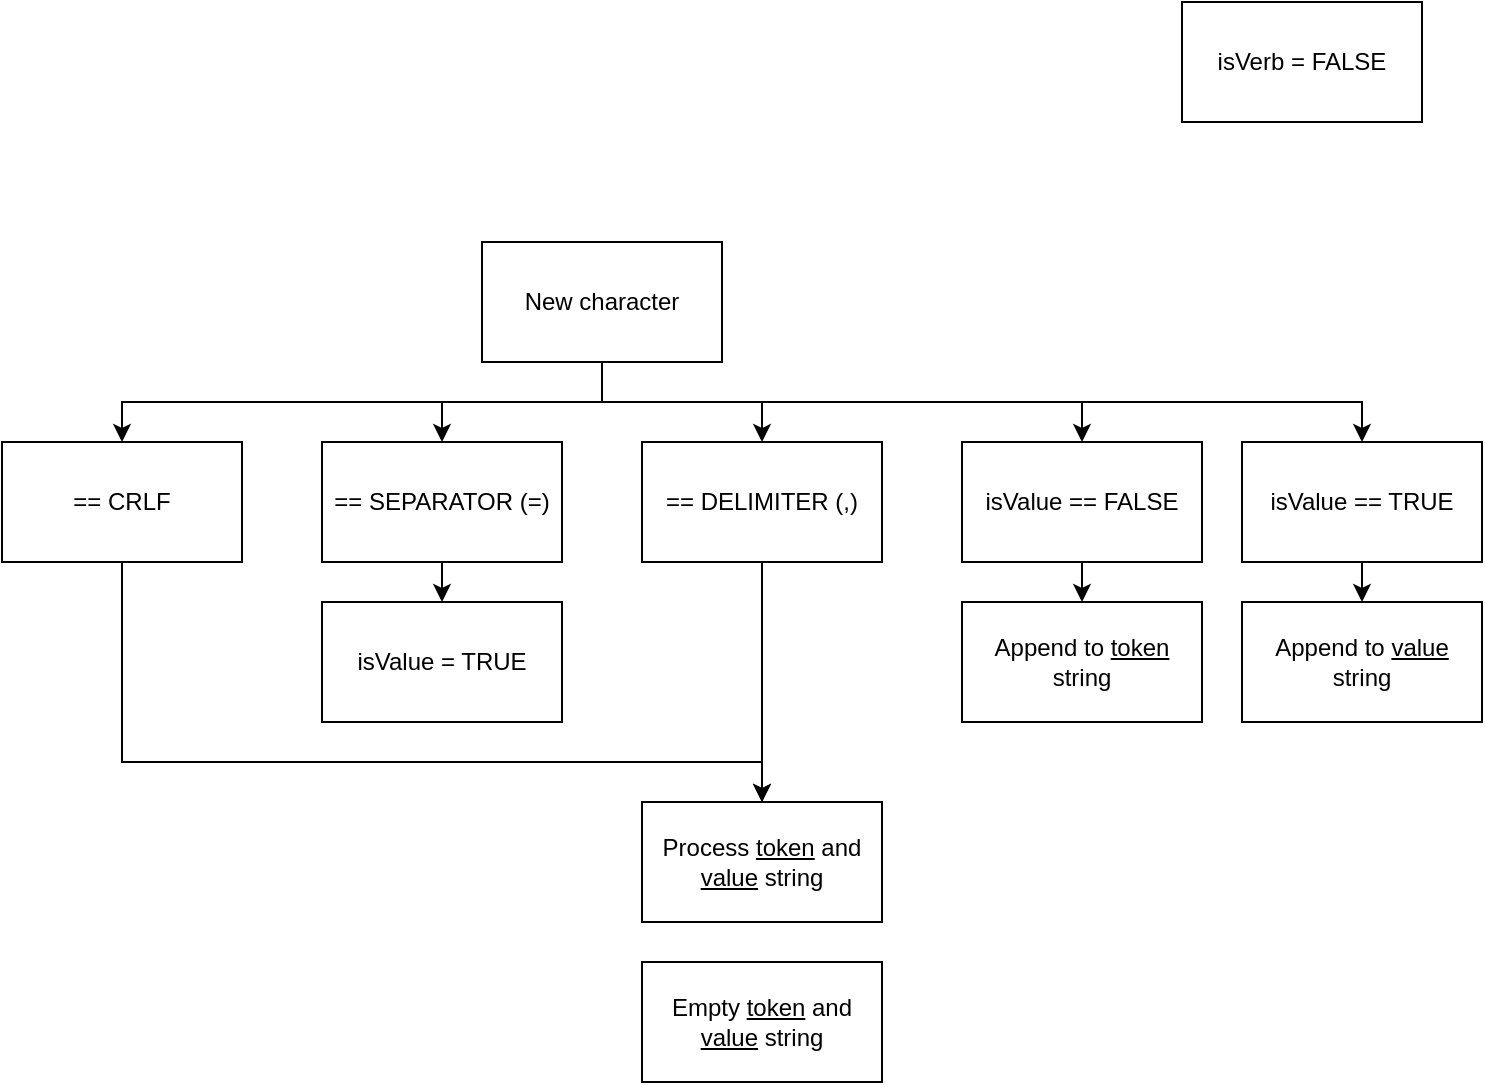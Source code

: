 <mxfile version="20.7.4" type="device"><diagram id="0Y1VHUOb_IJoKCGN4pve" name="Page-1"><mxGraphModel dx="1434" dy="854" grid="1" gridSize="5" guides="1" tooltips="1" connect="1" arrows="1" fold="1" page="1" pageScale="1" pageWidth="827" pageHeight="1169" math="0" shadow="0"><root><mxCell id="0"/><mxCell id="1" parent="0"/><mxCell id="G6lWMy2nRYpH4VVc7vVC-4" style="edgeStyle=orthogonalEdgeStyle;rounded=0;orthogonalLoop=1;jettySize=auto;html=1;exitX=0.5;exitY=1;exitDx=0;exitDy=0;entryX=0.5;entryY=0;entryDx=0;entryDy=0;" edge="1" parent="1" source="G6lWMy2nRYpH4VVc7vVC-2" target="G6lWMy2nRYpH4VVc7vVC-3"><mxGeometry relative="1" as="geometry"/></mxCell><mxCell id="G6lWMy2nRYpH4VVc7vVC-7" style="edgeStyle=orthogonalEdgeStyle;rounded=0;orthogonalLoop=1;jettySize=auto;html=1;exitX=0.5;exitY=1;exitDx=0;exitDy=0;entryX=0.5;entryY=0;entryDx=0;entryDy=0;" edge="1" parent="1" source="G6lWMy2nRYpH4VVc7vVC-2" target="G6lWMy2nRYpH4VVc7vVC-5"><mxGeometry relative="1" as="geometry"/></mxCell><mxCell id="G6lWMy2nRYpH4VVc7vVC-8" style="edgeStyle=orthogonalEdgeStyle;rounded=0;orthogonalLoop=1;jettySize=auto;html=1;exitX=0.5;exitY=1;exitDx=0;exitDy=0;entryX=0.5;entryY=0;entryDx=0;entryDy=0;" edge="1" parent="1" source="G6lWMy2nRYpH4VVc7vVC-2" target="G6lWMy2nRYpH4VVc7vVC-6"><mxGeometry relative="1" as="geometry"/></mxCell><mxCell id="G6lWMy2nRYpH4VVc7vVC-17" style="edgeStyle=orthogonalEdgeStyle;rounded=0;orthogonalLoop=1;jettySize=auto;html=1;exitX=0.5;exitY=1;exitDx=0;exitDy=0;entryX=0.5;entryY=0;entryDx=0;entryDy=0;" edge="1" parent="1" source="G6lWMy2nRYpH4VVc7vVC-2" target="G6lWMy2nRYpH4VVc7vVC-11"><mxGeometry relative="1" as="geometry"/></mxCell><mxCell id="G6lWMy2nRYpH4VVc7vVC-22" style="edgeStyle=orthogonalEdgeStyle;rounded=0;orthogonalLoop=1;jettySize=auto;html=1;exitX=0.5;exitY=1;exitDx=0;exitDy=0;entryX=0.5;entryY=0;entryDx=0;entryDy=0;" edge="1" parent="1" source="G6lWMy2nRYpH4VVc7vVC-2" target="G6lWMy2nRYpH4VVc7vVC-21"><mxGeometry relative="1" as="geometry"/></mxCell><mxCell id="G6lWMy2nRYpH4VVc7vVC-2" value="New character" style="rounded=0;whiteSpace=wrap;html=1;" vertex="1" parent="1"><mxGeometry x="300" y="160" width="120" height="60" as="geometry"/></mxCell><mxCell id="G6lWMy2nRYpH4VVc7vVC-27" style="edgeStyle=orthogonalEdgeStyle;rounded=0;orthogonalLoop=1;jettySize=auto;html=1;exitX=0.5;exitY=1;exitDx=0;exitDy=0;entryX=0.5;entryY=0;entryDx=0;entryDy=0;" edge="1" parent="1" source="G6lWMy2nRYpH4VVc7vVC-3" target="G6lWMy2nRYpH4VVc7vVC-25"><mxGeometry relative="1" as="geometry"><Array as="points"><mxPoint x="120" y="420"/><mxPoint x="440" y="420"/></Array></mxGeometry></mxCell><mxCell id="G6lWMy2nRYpH4VVc7vVC-3" value="== CRLF" style="rounded=0;whiteSpace=wrap;html=1;" vertex="1" parent="1"><mxGeometry x="60" y="260" width="120" height="60" as="geometry"/></mxCell><mxCell id="G6lWMy2nRYpH4VVc7vVC-19" style="edgeStyle=orthogonalEdgeStyle;rounded=0;orthogonalLoop=1;jettySize=auto;html=1;exitX=0.5;exitY=1;exitDx=0;exitDy=0;entryX=0.5;entryY=0;entryDx=0;entryDy=0;" edge="1" parent="1" source="G6lWMy2nRYpH4VVc7vVC-5" target="G6lWMy2nRYpH4VVc7vVC-18"><mxGeometry relative="1" as="geometry"/></mxCell><mxCell id="G6lWMy2nRYpH4VVc7vVC-5" value="== SEPARATOR (=)" style="rounded=0;whiteSpace=wrap;html=1;" vertex="1" parent="1"><mxGeometry x="220" y="260" width="120" height="60" as="geometry"/></mxCell><mxCell id="G6lWMy2nRYpH4VVc7vVC-26" style="edgeStyle=orthogonalEdgeStyle;rounded=0;orthogonalLoop=1;jettySize=auto;html=1;exitX=0.5;exitY=1;exitDx=0;exitDy=0;entryX=0.5;entryY=0;entryDx=0;entryDy=0;" edge="1" parent="1" source="G6lWMy2nRYpH4VVc7vVC-6" target="G6lWMy2nRYpH4VVc7vVC-25"><mxGeometry relative="1" as="geometry"/></mxCell><mxCell id="G6lWMy2nRYpH4VVc7vVC-6" value="== DELIMITER (,)" style="rounded=0;whiteSpace=wrap;html=1;" vertex="1" parent="1"><mxGeometry x="380" y="260" width="120" height="60" as="geometry"/></mxCell><mxCell id="G6lWMy2nRYpH4VVc7vVC-10" value="Append to &lt;u&gt;token &lt;/u&gt;string" style="rounded=0;whiteSpace=wrap;html=1;" vertex="1" parent="1"><mxGeometry x="540" y="340" width="120" height="60" as="geometry"/></mxCell><mxCell id="G6lWMy2nRYpH4VVc7vVC-20" style="edgeStyle=orthogonalEdgeStyle;rounded=0;orthogonalLoop=1;jettySize=auto;html=1;exitX=0.5;exitY=1;exitDx=0;exitDy=0;entryX=0.5;entryY=0;entryDx=0;entryDy=0;" edge="1" parent="1" source="G6lWMy2nRYpH4VVc7vVC-11" target="G6lWMy2nRYpH4VVc7vVC-10"><mxGeometry relative="1" as="geometry"/></mxCell><mxCell id="G6lWMy2nRYpH4VVc7vVC-11" value="isValue == FALSE" style="rounded=0;whiteSpace=wrap;html=1;" vertex="1" parent="1"><mxGeometry x="540" y="260" width="120" height="60" as="geometry"/></mxCell><mxCell id="G6lWMy2nRYpH4VVc7vVC-12" value="isVerb = FALSE" style="rounded=0;whiteSpace=wrap;html=1;" vertex="1" parent="1"><mxGeometry x="650" y="40" width="120" height="60" as="geometry"/></mxCell><mxCell id="G6lWMy2nRYpH4VVc7vVC-18" value="isValue = TRUE" style="rounded=0;whiteSpace=wrap;html=1;" vertex="1" parent="1"><mxGeometry x="220" y="340" width="120" height="60" as="geometry"/></mxCell><mxCell id="G6lWMy2nRYpH4VVc7vVC-24" style="edgeStyle=orthogonalEdgeStyle;rounded=0;orthogonalLoop=1;jettySize=auto;html=1;exitX=0.5;exitY=1;exitDx=0;exitDy=0;entryX=0.5;entryY=0;entryDx=0;entryDy=0;" edge="1" parent="1" source="G6lWMy2nRYpH4VVc7vVC-21" target="G6lWMy2nRYpH4VVc7vVC-23"><mxGeometry relative="1" as="geometry"/></mxCell><mxCell id="G6lWMy2nRYpH4VVc7vVC-21" value="isValue == TRUE" style="rounded=0;whiteSpace=wrap;html=1;" vertex="1" parent="1"><mxGeometry x="680" y="260" width="120" height="60" as="geometry"/></mxCell><mxCell id="G6lWMy2nRYpH4VVc7vVC-23" value="Append to &lt;u&gt;value &lt;/u&gt;string" style="rounded=0;whiteSpace=wrap;html=1;" vertex="1" parent="1"><mxGeometry x="680" y="340" width="120" height="60" as="geometry"/></mxCell><mxCell id="G6lWMy2nRYpH4VVc7vVC-25" value="Process &lt;u&gt;token&lt;/u&gt;&amp;nbsp;and &lt;u&gt;value&lt;/u&gt;&amp;nbsp;string" style="rounded=0;whiteSpace=wrap;html=1;" vertex="1" parent="1"><mxGeometry x="380" y="440" width="120" height="60" as="geometry"/></mxCell><mxCell id="G6lWMy2nRYpH4VVc7vVC-28" value="Empty&amp;nbsp;&lt;u&gt;token&lt;/u&gt;&amp;nbsp;and &lt;u&gt;value&lt;/u&gt;&amp;nbsp;string" style="rounded=0;whiteSpace=wrap;html=1;" vertex="1" parent="1"><mxGeometry x="380" y="520" width="120" height="60" as="geometry"/></mxCell></root></mxGraphModel></diagram></mxfile>